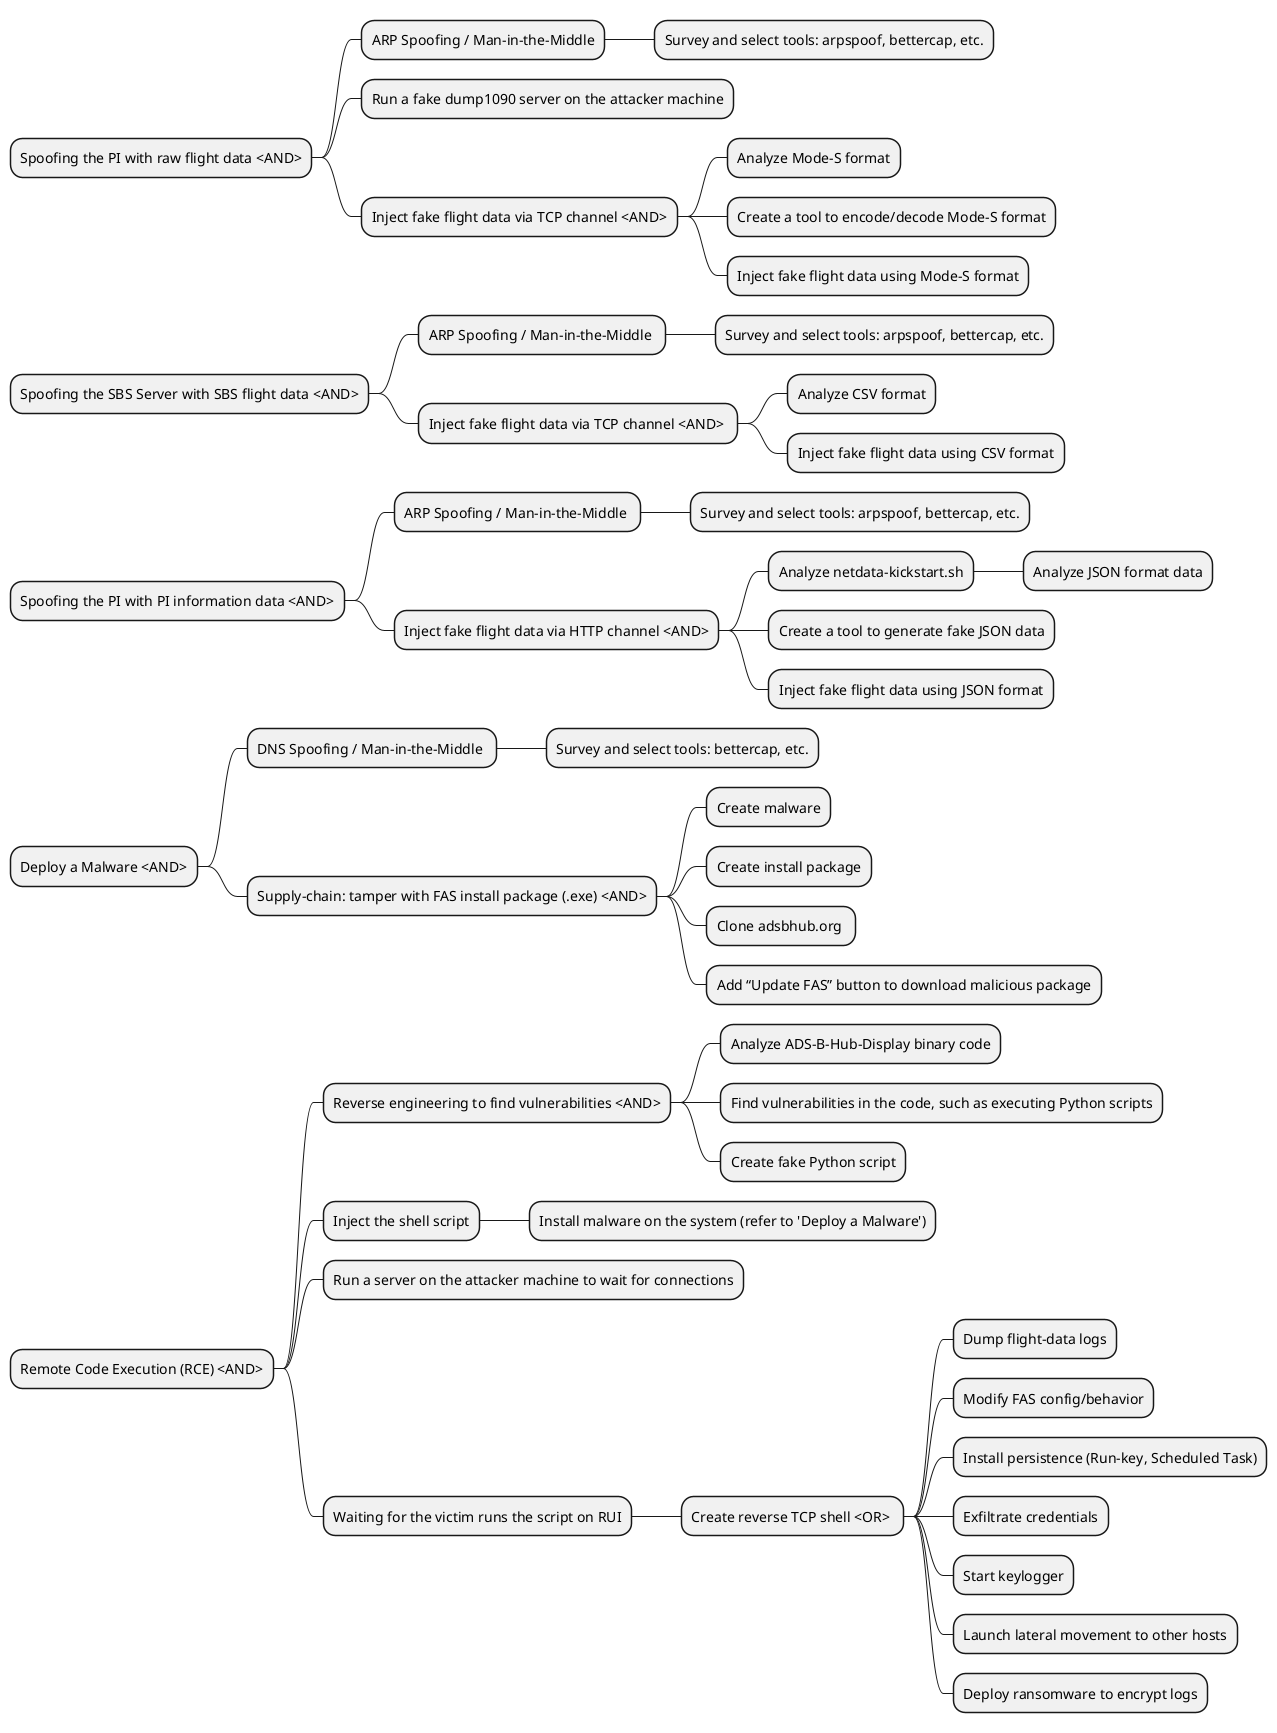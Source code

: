@startmindmap

* Spoofing the PI with raw flight data <AND>
** ARP Spoofing / Man-in-the-Middle
*** Survey and select tools: arpspoof, bettercap, etc.
** Run a fake dump1090 server on the attacker machine
** Inject fake flight data via TCP channel <AND>
*** Analyze Mode-S format
*** Create a tool to encode/decode Mode-S format
*** Inject fake flight data using Mode-S format
 
* Spoofing the SBS Server with SBS flight data <AND>
** ARP Spoofing / Man-in-the-Middle 
*** Survey and select tools: arpspoof, bettercap, etc.
** Inject fake flight data via TCP channel <AND> 
*** Analyze CSV format
*** Inject fake flight data using CSV format

* Spoofing the PI with PI information data <AND>
** ARP Spoofing / Man-in-the-Middle 
*** Survey and select tools: arpspoof, bettercap, etc.
** Inject fake flight data via HTTP channel <AND>
*** Analyze netdata-kickstart.sh
**** Analyze JSON format data
*** Create a tool to generate fake JSON data
*** Inject fake flight data using JSON format

* Deploy a Malware <AND>
** DNS Spoofing / Man-in-the-Middle 
*** Survey and select tools: bettercap, etc.
** Supply-chain: tamper with FAS install package (.exe) <AND>
*** Create malware
*** Create install package
*** Clone adsbhub.org 
*** Add “Update FAS” button to download malicious package

* Remote Code Execution (RCE) <AND>
** Reverse engineering to find vulnerabilities <AND>
*** Analyze ADS-B-Hub-Display binary code
*** Find vulnerabilities in the code, such as executing Python scripts
*** Create fake Python script
** Inject the shell script
*** Install malware on the system (refer to 'Deploy a Malware')
** Run a server on the attacker machine to wait for connections
** Waiting for the victim runs the script on RUI
***  Create reverse TCP shell <OR> 
**** Dump flight-data logs
**** Modify FAS config/behavior
**** Install persistence (Run-key, Scheduled Task)
**** Exfiltrate credentials
**** Start keylogger
**** Launch lateral movement to other hosts
**** Deploy ransomware to encrypt logs
@endmindmap
